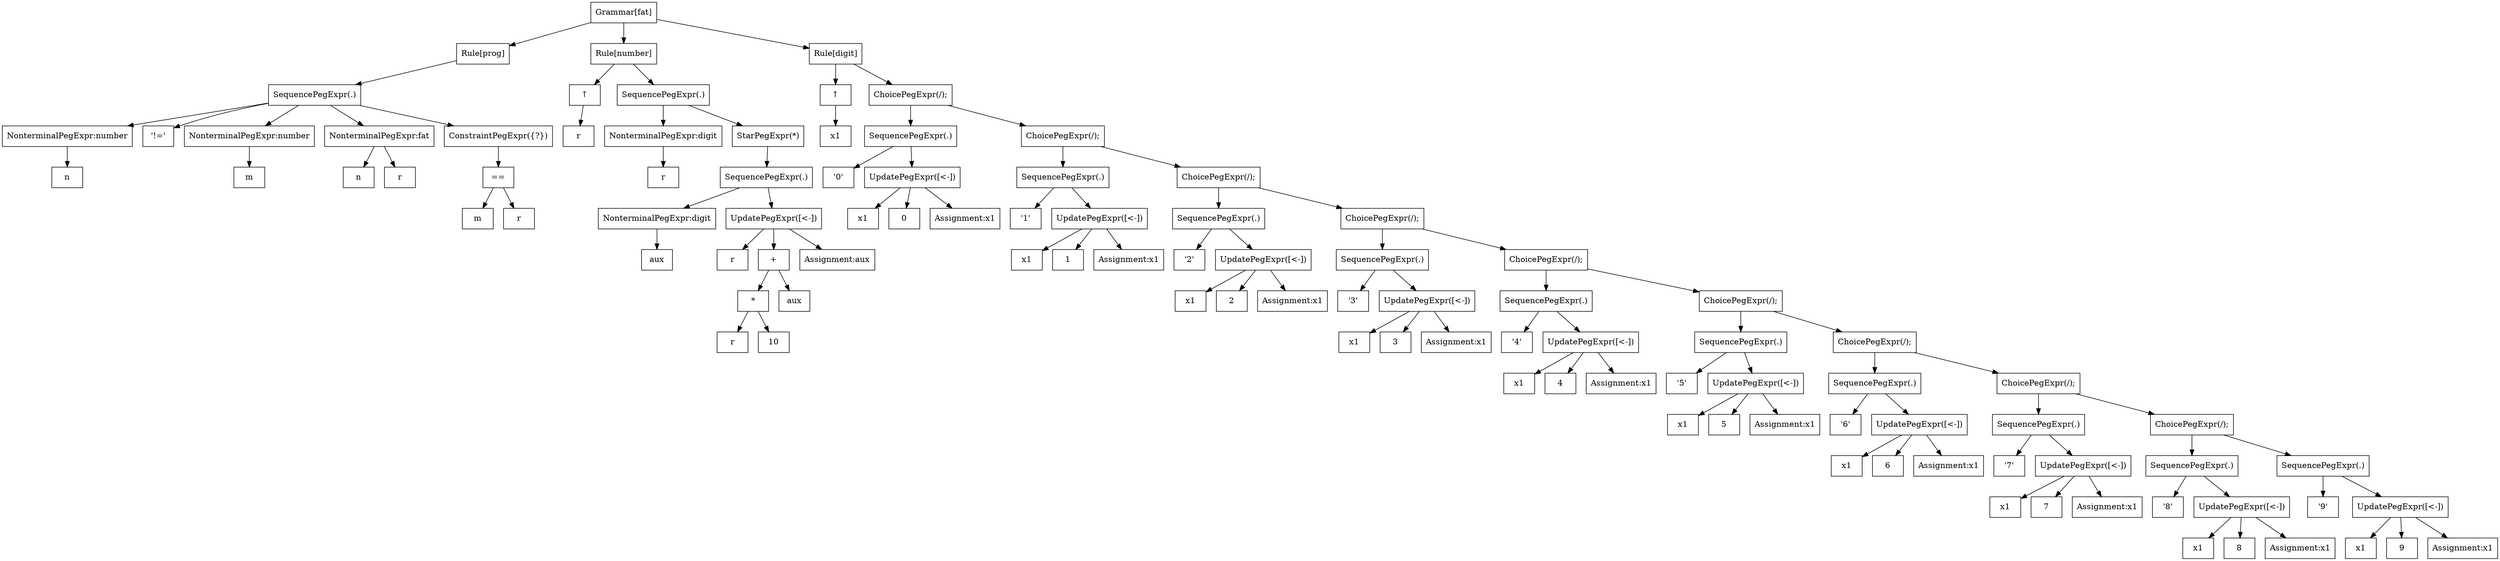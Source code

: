 Digraph fat {
  node [shape="box"];
  grammar [label = "Grammar[fat]"];

  progRule [label = "Rule[prog]"];
  grammar -> progRule;
  SequencePeg0 [label = "SequencePegExpr(.)"];
  progRule -> SequencePeg0;
  NonterminalPeg1 [label = "NonterminalPegExpr:number"];
  SequencePeg0 -> NonterminalPeg1;
  attributeExpr0 [label = "n"];
  NonterminalPeg1 -> attributeExpr0;
  LiteralPeg2 [label = "'!='"];
  SequencePeg0 -> LiteralPeg2;
  NonterminalPeg3 [label = "NonterminalPegExpr:number"];
  SequencePeg0 -> NonterminalPeg3;
  attributeExpr1 [label = "m"];
  NonterminalPeg3 -> attributeExpr1;
  NonterminalPeg4 [label = "NonterminalPegExpr:fat"];
  SequencePeg0 -> NonterminalPeg4;
  attributeExpr2 [label = "n"];
  NonterminalPeg4 -> attributeExpr2;
  attributeExpr3 [label = "r"];
  NonterminalPeg4 -> attributeExpr3;
  ConstraintPeg5 [label = "ConstraintPegExpr({?})"];
  SequencePeg0 -> ConstraintPeg5;
  EqualsExpr4 [label = "=="];
  ConstraintPeg5 -> EqualsExpr4;
  attributeExpr5 [label = "m"];
  EqualsExpr4 -> attributeExpr5;
  attributeExpr6 [label = "r"];
  EqualsExpr4 -> attributeExpr6;
  numberRule [label = "Rule[number]"];
  grammar -> numberRule;
  attributeExpr7 [label = "r"];
  SynAtt2 -> attributeExpr7;
  SynAtt2 [label = "↑"];
  numberRule -> SynAtt2;
  SequencePeg6 [label = "SequencePegExpr(.)"];
  numberRule -> SequencePeg6;
  NonterminalPeg7 [label = "NonterminalPegExpr:digit"];
  SequencePeg6 -> NonterminalPeg7;
  attributeExpr8 [label = "r"];
  NonterminalPeg7 -> attributeExpr8;
  KleenePeg8 [label = "StarPegExpr(*)"];
  SequencePeg6 -> KleenePeg8;
  SequencePeg9 [label = "SequencePegExpr(.)"];
  KleenePeg8 -> SequencePeg9;
  NonterminalPeg10 [label = "NonterminalPegExpr:digit"];
  SequencePeg9 -> NonterminalPeg10;
  attributeExpr9 [label = "aux"];
  NonterminalPeg10 -> attributeExpr9;
  UpdatePeg11 [label = "UpdatePegExpr([<-])"];
  SequencePeg9 -> UpdatePeg11;
  attributeExpr10 [label = "r"];
  UpdatePeg11 -> attributeExpr10;
  AddExpr11 [label = "+"];
  UpdatePeg11 -> AddExpr11;
  MultExpr12 [label = "*"];
  AddExpr11 -> MultExpr12;
  attributeExpr13 [label = "r"];
  MultExpr12 -> attributeExpr13;
  IntLiteralExpr14 [label = "10"];
  MultExpr12 -> IntLiteralExpr14;
  attributeExpr15 [label = "aux"];
  AddExpr11 -> attributeExpr15;
  assignmentNode3 [label = "Assignment:aux"];
  UpdatePeg11 -> assignmentNode3;
  digitRule [label = "Rule[digit]"];
  grammar -> digitRule;
  attributeExpr16 [label = "x1"];
  SynAtt5 -> attributeExpr16;
  SynAtt5 [label = "↑"];
  digitRule -> SynAtt5;
  choicePeg12 [label = "ChoicePegExpr(/);"];
  digitRule -> choicePeg12;
  SequencePeg13 [label = "SequencePegExpr(.)"];
  choicePeg12 -> SequencePeg13;
  LiteralPeg14 [label = "'0'"];
  SequencePeg13 -> LiteralPeg14;
  UpdatePeg15 [label = "UpdatePegExpr([<-])"];
  SequencePeg13 -> UpdatePeg15;
  attributeExpr17 [label = "x1"];
  UpdatePeg15 -> attributeExpr17;
  IntLiteralExpr18 [label = "0"];
  UpdatePeg15 -> IntLiteralExpr18;
  assignmentNode6 [label = "Assignment:x1"];
  UpdatePeg15 -> assignmentNode6;
  choicePeg16 [label = "ChoicePegExpr(/);"];
  choicePeg12 -> choicePeg16;
  SequencePeg17 [label = "SequencePegExpr(.)"];
  choicePeg16 -> SequencePeg17;
  LiteralPeg18 [label = "'1'"];
  SequencePeg17 -> LiteralPeg18;
  UpdatePeg19 [label = "UpdatePegExpr([<-])"];
  SequencePeg17 -> UpdatePeg19;
  attributeExpr19 [label = "x1"];
  UpdatePeg19 -> attributeExpr19;
  IntLiteralExpr20 [label = "1"];
  UpdatePeg19 -> IntLiteralExpr20;
  assignmentNode7 [label = "Assignment:x1"];
  UpdatePeg19 -> assignmentNode7;
  choicePeg20 [label = "ChoicePegExpr(/);"];
  choicePeg16 -> choicePeg20;
  SequencePeg21 [label = "SequencePegExpr(.)"];
  choicePeg20 -> SequencePeg21;
  LiteralPeg22 [label = "'2'"];
  SequencePeg21 -> LiteralPeg22;
  UpdatePeg23 [label = "UpdatePegExpr([<-])"];
  SequencePeg21 -> UpdatePeg23;
  attributeExpr21 [label = "x1"];
  UpdatePeg23 -> attributeExpr21;
  IntLiteralExpr22 [label = "2"];
  UpdatePeg23 -> IntLiteralExpr22;
  assignmentNode8 [label = "Assignment:x1"];
  UpdatePeg23 -> assignmentNode8;
  choicePeg24 [label = "ChoicePegExpr(/);"];
  choicePeg20 -> choicePeg24;
  SequencePeg25 [label = "SequencePegExpr(.)"];
  choicePeg24 -> SequencePeg25;
  LiteralPeg26 [label = "'3'"];
  SequencePeg25 -> LiteralPeg26;
  UpdatePeg27 [label = "UpdatePegExpr([<-])"];
  SequencePeg25 -> UpdatePeg27;
  attributeExpr23 [label = "x1"];
  UpdatePeg27 -> attributeExpr23;
  IntLiteralExpr24 [label = "3"];
  UpdatePeg27 -> IntLiteralExpr24;
  assignmentNode9 [label = "Assignment:x1"];
  UpdatePeg27 -> assignmentNode9;
  choicePeg28 [label = "ChoicePegExpr(/);"];
  choicePeg24 -> choicePeg28;
  SequencePeg29 [label = "SequencePegExpr(.)"];
  choicePeg28 -> SequencePeg29;
  LiteralPeg30 [label = "'4'"];
  SequencePeg29 -> LiteralPeg30;
  UpdatePeg31 [label = "UpdatePegExpr([<-])"];
  SequencePeg29 -> UpdatePeg31;
  attributeExpr25 [label = "x1"];
  UpdatePeg31 -> attributeExpr25;
  IntLiteralExpr26 [label = "4"];
  UpdatePeg31 -> IntLiteralExpr26;
  assignmentNode10 [label = "Assignment:x1"];
  UpdatePeg31 -> assignmentNode10;
  choicePeg32 [label = "ChoicePegExpr(/);"];
  choicePeg28 -> choicePeg32;
  SequencePeg33 [label = "SequencePegExpr(.)"];
  choicePeg32 -> SequencePeg33;
  LiteralPeg34 [label = "'5'"];
  SequencePeg33 -> LiteralPeg34;
  UpdatePeg35 [label = "UpdatePegExpr([<-])"];
  SequencePeg33 -> UpdatePeg35;
  attributeExpr27 [label = "x1"];
  UpdatePeg35 -> attributeExpr27;
  IntLiteralExpr28 [label = "5"];
  UpdatePeg35 -> IntLiteralExpr28;
  assignmentNode11 [label = "Assignment:x1"];
  UpdatePeg35 -> assignmentNode11;
  choicePeg36 [label = "ChoicePegExpr(/);"];
  choicePeg32 -> choicePeg36;
  SequencePeg37 [label = "SequencePegExpr(.)"];
  choicePeg36 -> SequencePeg37;
  LiteralPeg38 [label = "'6'"];
  SequencePeg37 -> LiteralPeg38;
  UpdatePeg39 [label = "UpdatePegExpr([<-])"];
  SequencePeg37 -> UpdatePeg39;
  attributeExpr29 [label = "x1"];
  UpdatePeg39 -> attributeExpr29;
  IntLiteralExpr30 [label = "6"];
  UpdatePeg39 -> IntLiteralExpr30;
  assignmentNode12 [label = "Assignment:x1"];
  UpdatePeg39 -> assignmentNode12;
  choicePeg40 [label = "ChoicePegExpr(/);"];
  choicePeg36 -> choicePeg40;
  SequencePeg41 [label = "SequencePegExpr(.)"];
  choicePeg40 -> SequencePeg41;
  LiteralPeg42 [label = "'7'"];
  SequencePeg41 -> LiteralPeg42;
  UpdatePeg43 [label = "UpdatePegExpr([<-])"];
  SequencePeg41 -> UpdatePeg43;
  attributeExpr31 [label = "x1"];
  UpdatePeg43 -> attributeExpr31;
  IntLiteralExpr32 [label = "7"];
  UpdatePeg43 -> IntLiteralExpr32;
  assignmentNode13 [label = "Assignment:x1"];
  UpdatePeg43 -> assignmentNode13;
  choicePeg44 [label = "ChoicePegExpr(/);"];
  choicePeg40 -> choicePeg44;
  SequencePeg45 [label = "SequencePegExpr(.)"];
  choicePeg44 -> SequencePeg45;
  LiteralPeg46 [label = "'8'"];
  SequencePeg45 -> LiteralPeg46;
  UpdatePeg47 [label = "UpdatePegExpr([<-])"];
  SequencePeg45 -> UpdatePeg47;
  attributeExpr33 [label = "x1"];
  UpdatePeg47 -> attributeExpr33;
  IntLiteralExpr34 [label = "8"];
  UpdatePeg47 -> IntLiteralExpr34;
  assignmentNode14 [label = "Assignment:x1"];
  UpdatePeg47 -> assignmentNode14;
  SequencePeg48 [label = "SequencePegExpr(.)"];
  choicePeg44 -> SequencePeg48;
  LiteralPeg49 [label = "'9'"];
  SequencePeg48 -> LiteralPeg49;
  UpdatePeg50 [label = "UpdatePegExpr([<-])"];
  SequencePeg48 -> UpdatePeg50;
  attributeExpr35 [label = "x1"];
  UpdatePeg50 -> attributeExpr35;
  IntLiteralExpr36 [label = "9"];
  UpdatePeg50 -> IntLiteralExpr36;
  assignmentNode15 [label = "Assignment:x1"];
  UpdatePeg50 -> assignmentNode15;
}